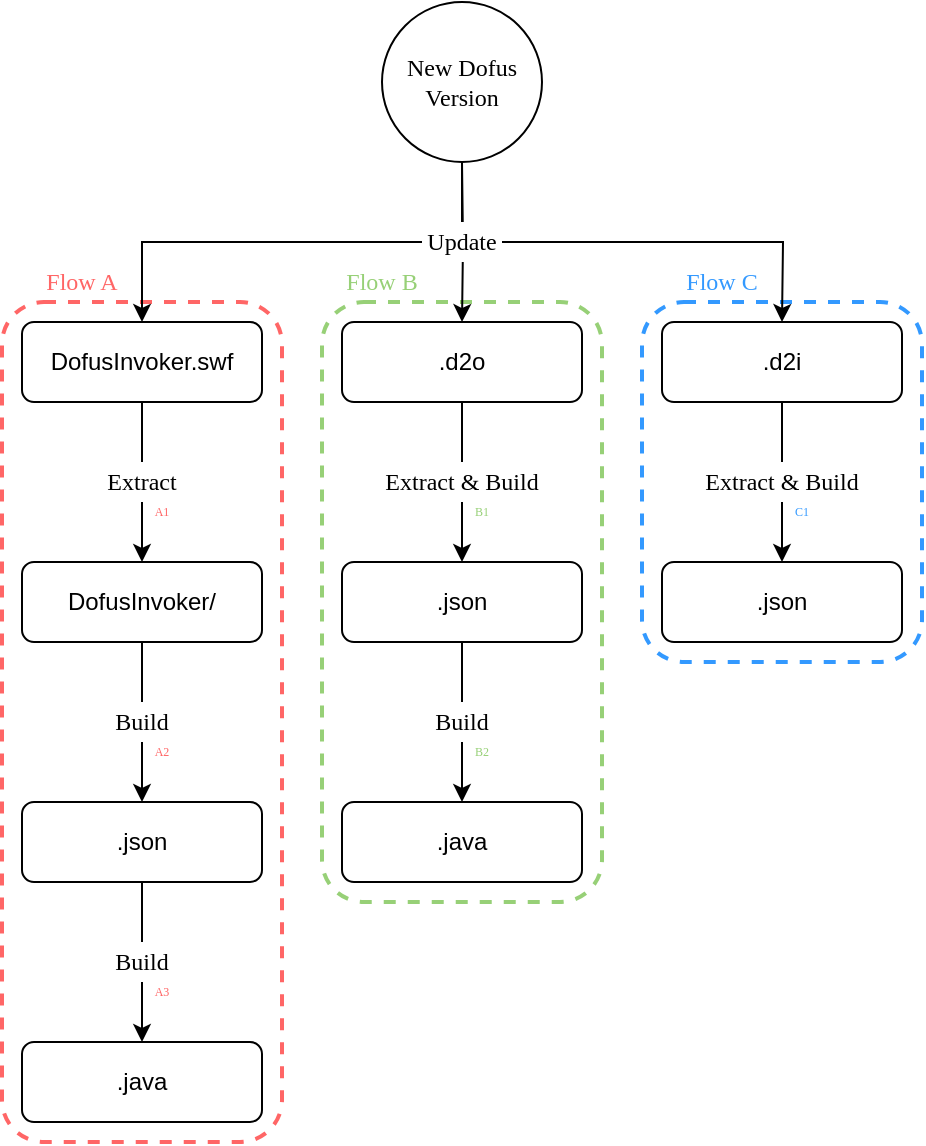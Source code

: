 <mxfile version="15.3.5" type="device"><diagram id="nhp_7rRbsJUrWBSMZgtv" name="Page-1"><mxGraphModel dx="184" dy="300" grid="1" gridSize="10" guides="1" tooltips="1" connect="1" arrows="1" fold="1" page="1" pageScale="1" pageWidth="520" pageHeight="600" math="0" shadow="0"><root><mxCell id="0"/><mxCell id="1" parent="0"/><mxCell id="apTINImMdSON69x1LJTN-14" value="" style="rounded=1;whiteSpace=wrap;html=1;fontFamily=Georgia;fillColor=none;dashed=1;strokeWidth=2;strokeColor=#3399FF;" parent="1" vertex="1"><mxGeometry x="350" y="150" width="140" height="180" as="geometry"/></mxCell><mxCell id="apTINImMdSON69x1LJTN-13" value="" style="rounded=1;whiteSpace=wrap;html=1;fontFamily=Georgia;fillColor=none;dashed=1;strokeWidth=2;strokeColor=#97D077;" parent="1" vertex="1"><mxGeometry x="190" y="150" width="140" height="300" as="geometry"/></mxCell><mxCell id="apTINImMdSON69x1LJTN-12" value="" style="rounded=1;whiteSpace=wrap;html=1;fontFamily=Georgia;fillColor=none;dashed=1;strokeWidth=2;strokeColor=#FF6666;" parent="1" vertex="1"><mxGeometry x="30" y="150" width="140" height="420" as="geometry"/></mxCell><mxCell id="apTINImMdSON69x1LJTN-1" value="New Dofus Version" style="ellipse;whiteSpace=wrap;html=1;aspect=fixed;fontFamily=Georgia;" parent="1" vertex="1"><mxGeometry x="220" width="80" height="80" as="geometry"/></mxCell><mxCell id="apTINImMdSON69x1LJTN-2" value=".d2o" style="rounded=1;whiteSpace=wrap;html=1;fontFamily=Helvetica;" parent="1" vertex="1"><mxGeometry x="200" y="160" width="120" height="40" as="geometry"/></mxCell><mxCell id="apTINImMdSON69x1LJTN-3" value=".d2i" style="rounded=1;whiteSpace=wrap;html=1;fontFamily=Helvetica;" parent="1" vertex="1"><mxGeometry x="360" y="160" width="120" height="40" as="geometry"/></mxCell><mxCell id="apTINImMdSON69x1LJTN-4" value="DofusInvoker.swf" style="rounded=1;whiteSpace=wrap;html=1;fontFamily=Helvetica;" parent="1" vertex="1"><mxGeometry x="40" y="160" width="120" height="40" as="geometry"/></mxCell><mxCell id="apTINImMdSON69x1LJTN-5" value="DofusInvoker/" style="rounded=1;whiteSpace=wrap;html=1;fontFamily=Helvetica;" parent="1" vertex="1"><mxGeometry x="40" y="280" width="120" height="40" as="geometry"/></mxCell><mxCell id="apTINImMdSON69x1LJTN-6" value=".json" style="rounded=1;whiteSpace=wrap;html=1;fontFamily=Helvetica;" parent="1" vertex="1"><mxGeometry x="200" y="280" width="120" height="40" as="geometry"/></mxCell><mxCell id="apTINImMdSON69x1LJTN-7" value=".json" style="rounded=1;whiteSpace=wrap;html=1;fontFamily=Helvetica;" parent="1" vertex="1"><mxGeometry x="360" y="280" width="120" height="40" as="geometry"/></mxCell><mxCell id="apTINImMdSON69x1LJTN-8" value=".java" style="rounded=1;whiteSpace=wrap;html=1;fontFamily=Helvetica;" parent="1" vertex="1"><mxGeometry x="200" y="400" width="120" height="40" as="geometry"/></mxCell><mxCell id="apTINImMdSON69x1LJTN-9" value=".json" style="rounded=1;whiteSpace=wrap;html=1;fontFamily=Helvetica;" parent="1" vertex="1"><mxGeometry x="40" y="400" width="120" height="40" as="geometry"/></mxCell><mxCell id="apTINImMdSON69x1LJTN-10" value=".java" style="rounded=1;whiteSpace=wrap;html=1;fontFamily=Helvetica;" parent="1" vertex="1"><mxGeometry x="40" y="520" width="120" height="40" as="geometry"/></mxCell><mxCell id="apTINImMdSON69x1LJTN-16" style="edgeStyle=orthogonalEdgeStyle;rounded=0;orthogonalLoop=1;jettySize=auto;html=1;exitX=0.5;exitY=1;exitDx=0;exitDy=0;entryX=0.5;entryY=0;entryDx=0;entryDy=0;fontFamily=Georgia;" parent="1" source="apTINImMdSON69x1LJTN-4" target="apTINImMdSON69x1LJTN-5" edge="1"><mxGeometry relative="1" as="geometry"/></mxCell><mxCell id="apTINImMdSON69x1LJTN-17" style="edgeStyle=orthogonalEdgeStyle;rounded=0;orthogonalLoop=1;jettySize=auto;html=1;exitX=0.5;exitY=1;exitDx=0;exitDy=0;entryX=0.5;entryY=0;entryDx=0;entryDy=0;fontFamily=Georgia;" parent="1" source="apTINImMdSON69x1LJTN-5" target="apTINImMdSON69x1LJTN-9" edge="1"><mxGeometry relative="1" as="geometry"><mxPoint x="110" y="210" as="sourcePoint"/><mxPoint x="110" y="290" as="targetPoint"/></mxGeometry></mxCell><mxCell id="apTINImMdSON69x1LJTN-18" style="edgeStyle=orthogonalEdgeStyle;rounded=0;orthogonalLoop=1;jettySize=auto;html=1;exitX=0.5;exitY=1;exitDx=0;exitDy=0;entryX=0.5;entryY=0;entryDx=0;entryDy=0;fontFamily=Georgia;" parent="1" source="apTINImMdSON69x1LJTN-9" target="apTINImMdSON69x1LJTN-10" edge="1"><mxGeometry relative="1" as="geometry"><mxPoint x="110" y="330" as="sourcePoint"/><mxPoint x="110" y="410" as="targetPoint"/></mxGeometry></mxCell><mxCell id="apTINImMdSON69x1LJTN-19" style="edgeStyle=orthogonalEdgeStyle;rounded=0;orthogonalLoop=1;jettySize=auto;html=1;entryX=0.5;entryY=0;entryDx=0;entryDy=0;fontFamily=Georgia;exitX=0.5;exitY=1;exitDx=0;exitDy=0;" parent="1" source="apTINImMdSON69x1LJTN-6" target="apTINImMdSON69x1LJTN-8" edge="1"><mxGeometry relative="1" as="geometry"><mxPoint x="110" y="450" as="sourcePoint"/><mxPoint x="110" y="530" as="targetPoint"/></mxGeometry></mxCell><mxCell id="apTINImMdSON69x1LJTN-20" style="edgeStyle=orthogonalEdgeStyle;rounded=0;orthogonalLoop=1;jettySize=auto;html=1;fontFamily=Georgia;exitX=0.5;exitY=1;exitDx=0;exitDy=0;" parent="1" source="apTINImMdSON69x1LJTN-2" edge="1"><mxGeometry relative="1" as="geometry"><mxPoint x="270" y="330" as="sourcePoint"/><mxPoint x="260" y="280" as="targetPoint"/></mxGeometry></mxCell><mxCell id="apTINImMdSON69x1LJTN-21" style="edgeStyle=orthogonalEdgeStyle;rounded=0;orthogonalLoop=1;jettySize=auto;html=1;fontFamily=Georgia;exitX=0.5;exitY=1;exitDx=0;exitDy=0;entryX=0.5;entryY=0;entryDx=0;entryDy=0;" parent="1" source="apTINImMdSON69x1LJTN-3" target="apTINImMdSON69x1LJTN-7" edge="1"><mxGeometry relative="1" as="geometry"><mxPoint x="270" y="210" as="sourcePoint"/><mxPoint x="270" y="290" as="targetPoint"/></mxGeometry></mxCell><mxCell id="apTINImMdSON69x1LJTN-22" style="edgeStyle=orthogonalEdgeStyle;rounded=0;orthogonalLoop=1;jettySize=auto;html=1;exitX=0.5;exitY=1;exitDx=0;exitDy=0;entryX=0.5;entryY=0;entryDx=0;entryDy=0;fontFamily=Georgia;" parent="1" source="apTINImMdSON69x1LJTN-1" target="apTINImMdSON69x1LJTN-4" edge="1"><mxGeometry relative="1" as="geometry"><mxPoint x="110" y="210" as="sourcePoint"/><mxPoint x="110" y="290" as="targetPoint"/></mxGeometry></mxCell><mxCell id="apTINImMdSON69x1LJTN-23" style="edgeStyle=orthogonalEdgeStyle;rounded=0;orthogonalLoop=1;jettySize=auto;html=1;exitX=0.5;exitY=1;exitDx=0;exitDy=0;fontFamily=Georgia;" parent="1" source="apTINImMdSON69x1LJTN-1" edge="1"><mxGeometry relative="1" as="geometry"><mxPoint x="270" y="90" as="sourcePoint"/><mxPoint x="420" y="160" as="targetPoint"/></mxGeometry></mxCell><mxCell id="apTINImMdSON69x1LJTN-24" style="edgeStyle=orthogonalEdgeStyle;rounded=0;orthogonalLoop=1;jettySize=auto;html=1;fontFamily=Georgia;" parent="1" target="apTINImMdSON69x1LJTN-2" edge="1"><mxGeometry relative="1" as="geometry"><mxPoint x="260" y="80" as="sourcePoint"/><mxPoint x="430" y="170" as="targetPoint"/></mxGeometry></mxCell><mxCell id="apTINImMdSON69x1LJTN-25" value="A1" style="text;html=1;strokeColor=none;align=center;verticalAlign=middle;whiteSpace=wrap;rounded=0;dashed=1;fontFamily=Georgia;spacing=0;fontSize=6;fontColor=#FF6666;" parent="1" vertex="1"><mxGeometry x="100" y="250" width="20" height="10" as="geometry"/></mxCell><mxCell id="apTINImMdSON69x1LJTN-26" value="Build" style="text;html=1;strokeColor=none;align=center;verticalAlign=middle;whiteSpace=wrap;rounded=0;dashed=1;fontFamily=Georgia;fillColor=#FFFFFF;" parent="1" vertex="1"><mxGeometry x="80" y="470" width="40" height="20" as="geometry"/></mxCell><mxCell id="apTINImMdSON69x1LJTN-28" value="Build" style="text;html=1;strokeColor=none;align=center;verticalAlign=middle;whiteSpace=wrap;rounded=0;dashed=1;fontFamily=Georgia;fillColor=#FFFFFF;" parent="1" vertex="1"><mxGeometry x="80" y="350" width="40" height="20" as="geometry"/></mxCell><mxCell id="apTINImMdSON69x1LJTN-29" value="Build" style="text;html=1;strokeColor=none;align=center;verticalAlign=middle;whiteSpace=wrap;rounded=0;dashed=1;fontFamily=Georgia;fillColor=#FFFFFF;" parent="1" vertex="1"><mxGeometry x="240" y="350" width="40" height="20" as="geometry"/></mxCell><mxCell id="apTINImMdSON69x1LJTN-30" value="Extract &amp;amp; Build" style="text;html=1;strokeColor=none;align=center;verticalAlign=middle;whiteSpace=wrap;rounded=0;dashed=1;fontFamily=Georgia;fillColor=#FFFFFF;" parent="1" vertex="1"><mxGeometry x="200" y="230" width="120" height="20" as="geometry"/></mxCell><mxCell id="apTINImMdSON69x1LJTN-32" value="Extract &amp;amp; Build" style="text;html=1;strokeColor=none;align=center;verticalAlign=middle;whiteSpace=wrap;rounded=0;dashed=1;fontFamily=Georgia;fillColor=#FFFFFF;" parent="1" vertex="1"><mxGeometry x="360" y="230" width="120" height="20" as="geometry"/></mxCell><mxCell id="apTINImMdSON69x1LJTN-34" value="Update" style="text;html=1;strokeColor=none;align=center;verticalAlign=middle;whiteSpace=wrap;rounded=0;dashed=1;fontFamily=Georgia;fillColor=#FFFFFF;" parent="1" vertex="1"><mxGeometry x="240" y="110" width="40" height="20" as="geometry"/></mxCell><mxCell id="apTINImMdSON69x1LJTN-37" value="&lt;font&gt;Extract&lt;/font&gt;" style="text;html=1;strokeColor=none;align=center;verticalAlign=middle;whiteSpace=wrap;rounded=0;dashed=1;fontFamily=Georgia;fillColor=#FFFFFF;" parent="1" vertex="1"><mxGeometry x="80" y="230" width="40" height="20" as="geometry"/></mxCell><mxCell id="apTINImMdSON69x1LJTN-38" value="A2" style="text;html=1;strokeColor=none;align=center;verticalAlign=middle;whiteSpace=wrap;rounded=0;dashed=1;fontFamily=Georgia;spacing=0;fontSize=6;fontColor=#FF6666;" parent="1" vertex="1"><mxGeometry x="100" y="370" width="20" height="10" as="geometry"/></mxCell><mxCell id="apTINImMdSON69x1LJTN-39" value="B2" style="text;html=1;strokeColor=none;align=center;verticalAlign=middle;whiteSpace=wrap;rounded=0;dashed=1;fontFamily=Georgia;spacing=0;fontSize=6;fontColor=#97D077;" parent="1" vertex="1"><mxGeometry x="260" y="370" width="20" height="10" as="geometry"/></mxCell><mxCell id="apTINImMdSON69x1LJTN-42" value="A3" style="text;html=1;strokeColor=none;align=center;verticalAlign=middle;whiteSpace=wrap;rounded=0;dashed=1;fontFamily=Georgia;spacing=0;fontSize=6;fontColor=#FF6666;" parent="1" vertex="1"><mxGeometry x="100" y="490" width="20" height="10" as="geometry"/></mxCell><mxCell id="apTINImMdSON69x1LJTN-44" value="C1" style="text;html=1;strokeColor=none;align=center;verticalAlign=middle;whiteSpace=wrap;rounded=0;dashed=1;fontFamily=Georgia;spacing=0;fontSize=6;fontColor=#3399FF;" parent="1" vertex="1"><mxGeometry x="420" y="250" width="20" height="10" as="geometry"/></mxCell><mxCell id="apTINImMdSON69x1LJTN-45" value="B1" style="text;html=1;strokeColor=none;align=center;verticalAlign=middle;whiteSpace=wrap;rounded=0;dashed=1;fontFamily=Georgia;spacing=0;fontSize=6;fontColor=#97D077;" parent="1" vertex="1"><mxGeometry x="260" y="250" width="20" height="10" as="geometry"/></mxCell><mxCell id="apTINImMdSON69x1LJTN-47" value="Flow A" style="text;html=1;strokeColor=none;align=center;verticalAlign=middle;whiteSpace=wrap;rounded=0;dashed=1;fontFamily=Georgia;fontColor=#FF6666;" parent="1" vertex="1"><mxGeometry x="50" y="130" width="40" height="20" as="geometry"/></mxCell><mxCell id="apTINImMdSON69x1LJTN-51" value="Flow B" style="text;html=1;strokeColor=none;align=center;verticalAlign=middle;whiteSpace=wrap;rounded=0;dashed=1;fontFamily=Georgia;fontColor=#97D077;" parent="1" vertex="1"><mxGeometry x="200" y="130" width="40" height="20" as="geometry"/></mxCell><mxCell id="apTINImMdSON69x1LJTN-52" value="&lt;font color=&quot;#3399FF&quot;&gt;Flow C&lt;br&gt;&lt;/font&gt;" style="text;html=1;strokeColor=none;align=center;verticalAlign=middle;whiteSpace=wrap;rounded=0;dashed=1;fontFamily=Georgia;fontColor=#FF6666;" parent="1" vertex="1"><mxGeometry x="370" y="130" width="40" height="20" as="geometry"/></mxCell></root></mxGraphModel></diagram></mxfile>
